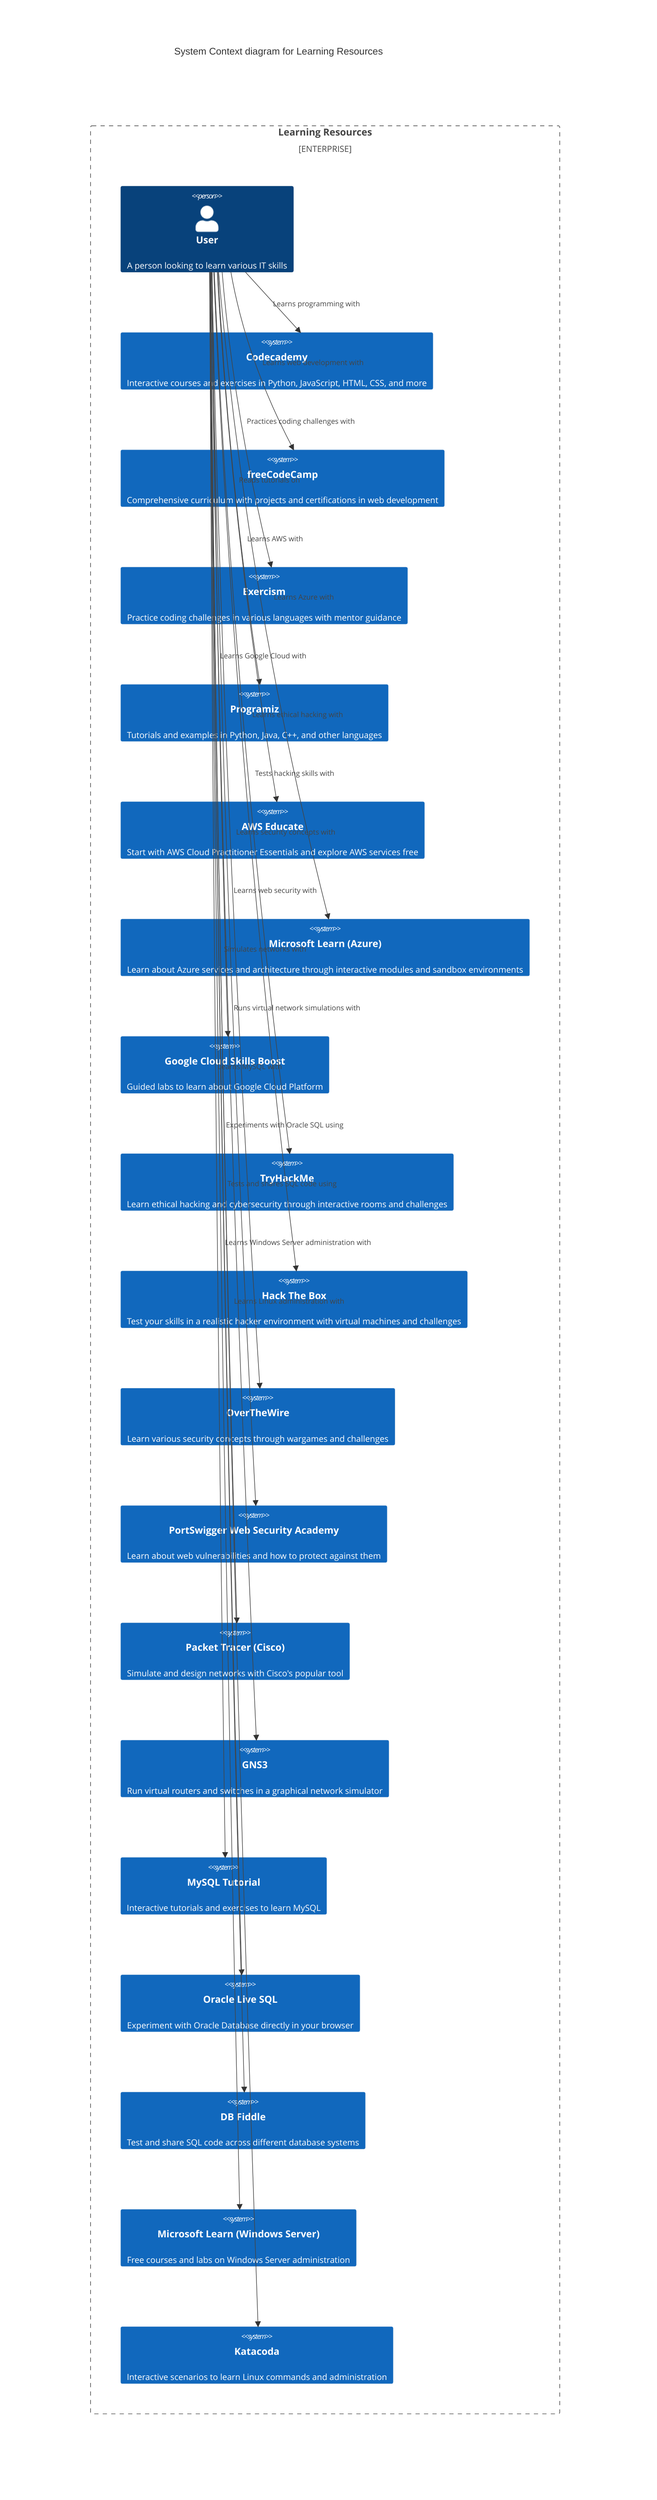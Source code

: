 C4Context
title System Context diagram for Learning Resources

Enterprise_Boundary(e0, "Learning Resources") {
    Person(user, "User", "A person looking to learn various IT skills")

    System(codecademy, "Codecademy", "Interactive courses and exercises in Python, JavaScript, HTML, CSS, and more")
    System(freeCodeCamp, "freeCodeCamp", "Comprehensive curriculum with projects and certifications in web development")
    System(exercism, "Exercism", "Practice coding challenges in various languages with mentor guidance")
    System(programiz, "Programiz", "Tutorials and examples in Python, Java, C++, and other languages")

    System(awsEducate, "AWS Educate", "Start with AWS Cloud Practitioner Essentials and explore AWS services free")
    System(azureLearn, "Microsoft Learn (Azure)", "Learn about Azure services and architecture through interactive modules and sandbox environments")
    System(googleCloud, "Google Cloud Skills Boost", "Guided labs to learn about Google Cloud Platform")

    System(tryHackMe, "TryHackMe", "Learn ethical hacking and cybersecurity through interactive rooms and challenges")
    System(hackTheBox, "Hack The Box", "Test your skills in a realistic hacker environment with virtual machines and challenges")
    System(overTheWire, "OverTheWire", "Learn various security concepts through wargames and challenges")
    System(portSwigger, "PortSwigger Web Security Academy", "Learn about web vulnerabilities and how to protect against them")

    System(packetTracer, "Packet Tracer (Cisco)", "Simulate and design networks with Cisco's popular tool")
    System(gns3, "GNS3", "Run virtual routers and switches in a graphical network simulator")

    System(mysqlTutorial, "MySQL Tutorial", "Interactive tutorials and exercises to learn MySQL")
    System(oracleLiveSQL, "Oracle Live SQL", "Experiment with Oracle Database directly in your browser")
    System(dbFiddle, "DB Fiddle", "Test and share SQL code across different database systems")

    System(windowsLearn, "Microsoft Learn (Windows Server)", "Free courses and labs on Windows Server administration")
    System(katacoda, "Katacoda", "Interactive scenarios to learn Linux commands and administration")
}

Rel(user, codecademy, "Learns programming with")
Rel(user, freeCodeCamp, "Learns web development with")
Rel(user, exercism, "Practices coding challenges with")
Rel(user, programiz, "Reads tutorials on")

Rel(user, awsEducate, "Learns AWS with")
Rel(user, azureLearn, "Learns Azure with")
Rel(user, googleCloud, "Learns Google Cloud with")

Rel(user, tryHackMe, "Learns ethical hacking with")
Rel(user, hackTheBox, "Tests hacking skills with")
Rel(user, overTheWire, "Learns security concepts with")
Rel(user, portSwigger, "Learns web security with")

Rel(user, packetTracer, "Simulates networks with")
Rel(user, gns3, "Runs virtual network simulations with")

Rel(user, mysqlTutorial, "Learns MySQL with")
Rel(user, oracleLiveSQL, "Experiments with Oracle SQL using")
Rel(user, dbFiddle, "Tests and shares SQL code using")

Rel(user, windowsLearn, "Learns Windows Server administration with")
Rel(user, katacoda, "Learns Linux administration with")